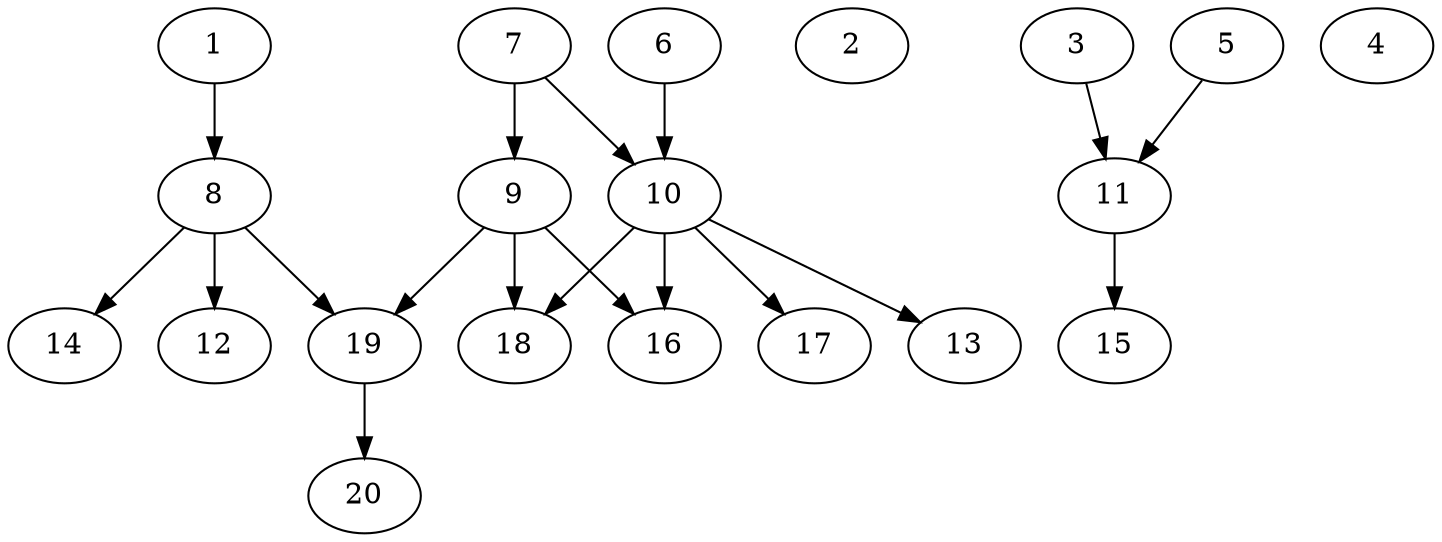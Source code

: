 // DAG automatically generated by daggen at Sat Jul 27 15:38:39 2019
// ./daggen --dot -n 20 --ccr 0.3 --fat 0.7 --regular 0.5 --density 0.4 --mindata 5242880 --maxdata 52428800 
digraph G {
  1 [size="99884373", alpha="0.20", expect_size="29965312"] 
  1 -> 8 [size ="29965312"]
  2 [size="58692267", alpha="0.09", expect_size="17607680"] 
  3 [size="50643627", alpha="0.12", expect_size="15193088"] 
  3 -> 11 [size ="15193088"]
  4 [size="56371200", alpha="0.12", expect_size="16911360"] 
  5 [size="75328853", alpha="0.13", expect_size="22598656"] 
  5 -> 11 [size ="22598656"]
  6 [size="156907520", alpha="0.15", expect_size="47072256"] 
  6 -> 10 [size ="47072256"]
  7 [size="47086933", alpha="0.13", expect_size="14126080"] 
  7 -> 9 [size ="14126080"]
  7 -> 10 [size ="14126080"]
  8 [size="103420587", alpha="0.12", expect_size="31026176"] 
  8 -> 12 [size ="31026176"]
  8 -> 14 [size ="31026176"]
  8 -> 19 [size ="31026176"]
  9 [size="118582613", alpha="0.09", expect_size="35574784"] 
  9 -> 16 [size ="35574784"]
  9 -> 18 [size ="35574784"]
  9 -> 19 [size ="35574784"]
  10 [size="33529173", alpha="0.19", expect_size="10058752"] 
  10 -> 13 [size ="10058752"]
  10 -> 16 [size ="10058752"]
  10 -> 17 [size ="10058752"]
  10 -> 18 [size ="10058752"]
  11 [size="108755627", alpha="0.16", expect_size="32626688"] 
  11 -> 15 [size ="32626688"]
  12 [size="106943147", alpha="0.10", expect_size="32082944"] 
  13 [size="23275520", alpha="0.00", expect_size="6982656"] 
  14 [size="120180053", alpha="0.16", expect_size="36054016"] 
  15 [size="56777387", alpha="0.04", expect_size="17033216"] 
  16 [size="155327147", alpha="0.15", expect_size="46598144"] 
  17 [size="115585707", alpha="0.06", expect_size="34675712"] 
  18 [size="58262187", alpha="0.13", expect_size="17478656"] 
  19 [size="155040427", alpha="0.08", expect_size="46512128"] 
  19 -> 20 [size ="46512128"]
  20 [size="65041067", alpha="0.04", expect_size="19512320"] 
}
